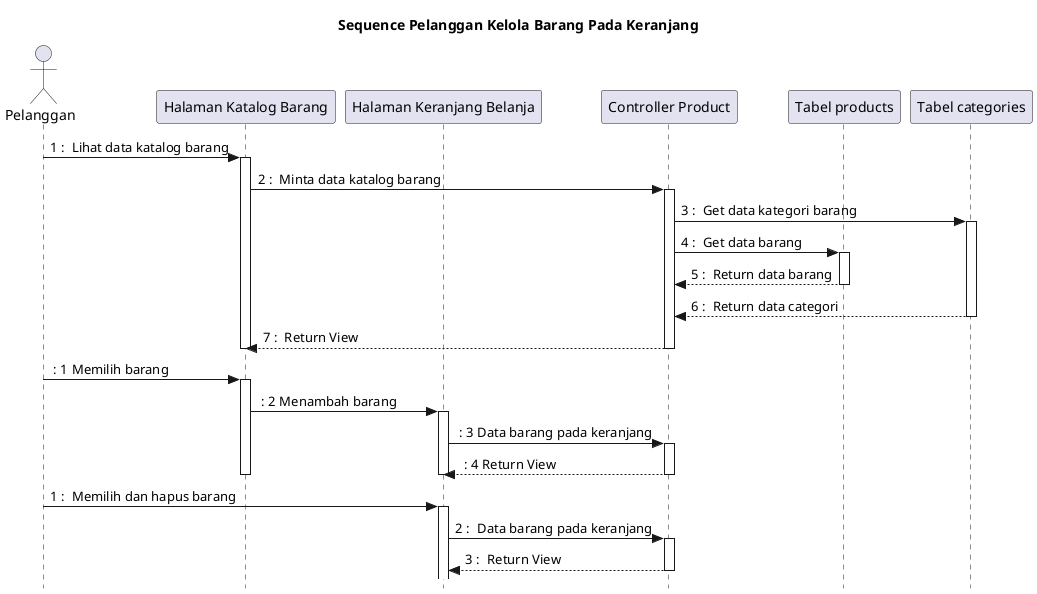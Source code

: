 @startuml pelanggan-kelola-keranjang
skinparam style strictuml

title Sequence Pelanggan Kelola Barang Pada Keranjang
actor Pelanggan as pelanggan
participant "Halaman Katalog Barang" as katalogBarang
participant "Halaman Keranjang Belanja" as keranjang
participant "Controller Product" as ProductController
participant "Tabel products" as products
participant "Tabel categories" as categories

autonumber 1 "0 : "
pelanggan -> katalogBarang ++ : Lihat data katalog barang
katalogBarang -> ProductController ++ : Minta data katalog barang
ProductController -> categories ++ :  Get data kategori barang
ProductController -> products ++ :  Get data barang
return Return data barang 
return Return data categori
return Return View
deactivate

autonumber 1 " : "
pelanggan -> katalogBarang ++ : Memilih barang
katalogBarang ->keranjang ++ : Menambah barang
keranjang -> ProductController ++ : Data barang pada keranjang
return Return View
deactivate
deactivate

autonumber 1 "0 : "
pelanggan -> keranjang ++ : Memilih dan hapus barang
keranjang -> ProductController ++ : Data barang pada keranjang
return Return View
@enduml